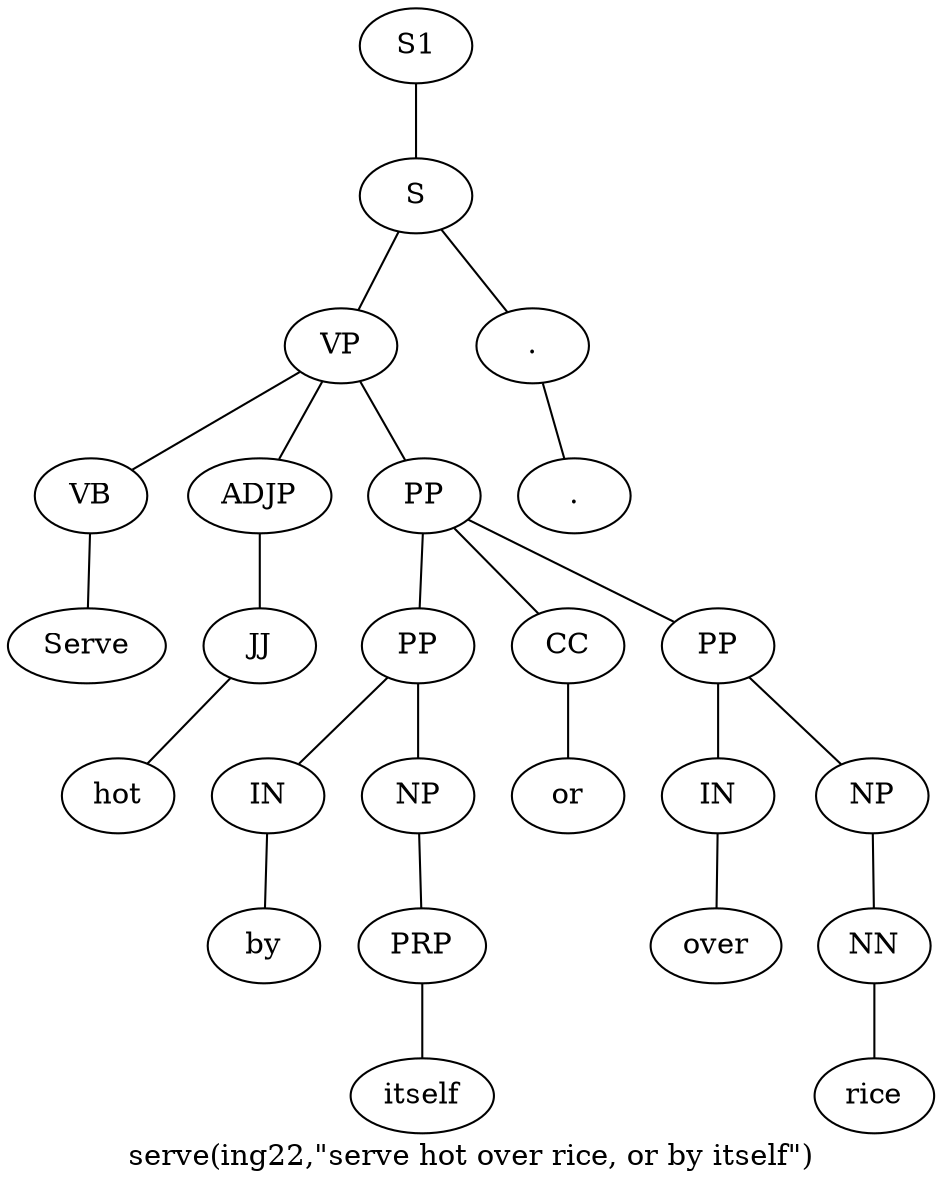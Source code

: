 graph SyntaxGraph {
	label = "serve(ing22,\"serve hot over rice, or by itself\")";
	Node0 [label="S1"];
	Node1 [label="S"];
	Node2 [label="VP"];
	Node3 [label="VB"];
	Node4 [label="Serve"];
	Node5 [label="ADJP"];
	Node6 [label="JJ"];
	Node7 [label="hot"];
	Node8 [label="PP"];
	Node9 [label="PP"];
	Node10 [label="IN"];
	Node11 [label="by"];
	Node12 [label="NP"];
	Node13 [label="PRP"];
	Node14 [label="itself"];
	Node15 [label="CC"];
	Node16 [label="or"];
	Node17 [label="PP"];
	Node18 [label="IN"];
	Node19 [label="over"];
	Node20 [label="NP"];
	Node21 [label="NN"];
	Node22 [label="rice"];
	Node23 [label="."];
	Node24 [label="."];

	Node0 -- Node1;
	Node1 -- Node2;
	Node1 -- Node23;
	Node2 -- Node3;
	Node2 -- Node5;
	Node2 -- Node8;
	Node3 -- Node4;
	Node5 -- Node6;
	Node6 -- Node7;
	Node8 -- Node9;
	Node8 -- Node15;
	Node8 -- Node17;
	Node9 -- Node10;
	Node9 -- Node12;
	Node10 -- Node11;
	Node12 -- Node13;
	Node13 -- Node14;
	Node15 -- Node16;
	Node17 -- Node18;
	Node17 -- Node20;
	Node18 -- Node19;
	Node20 -- Node21;
	Node21 -- Node22;
	Node23 -- Node24;
}